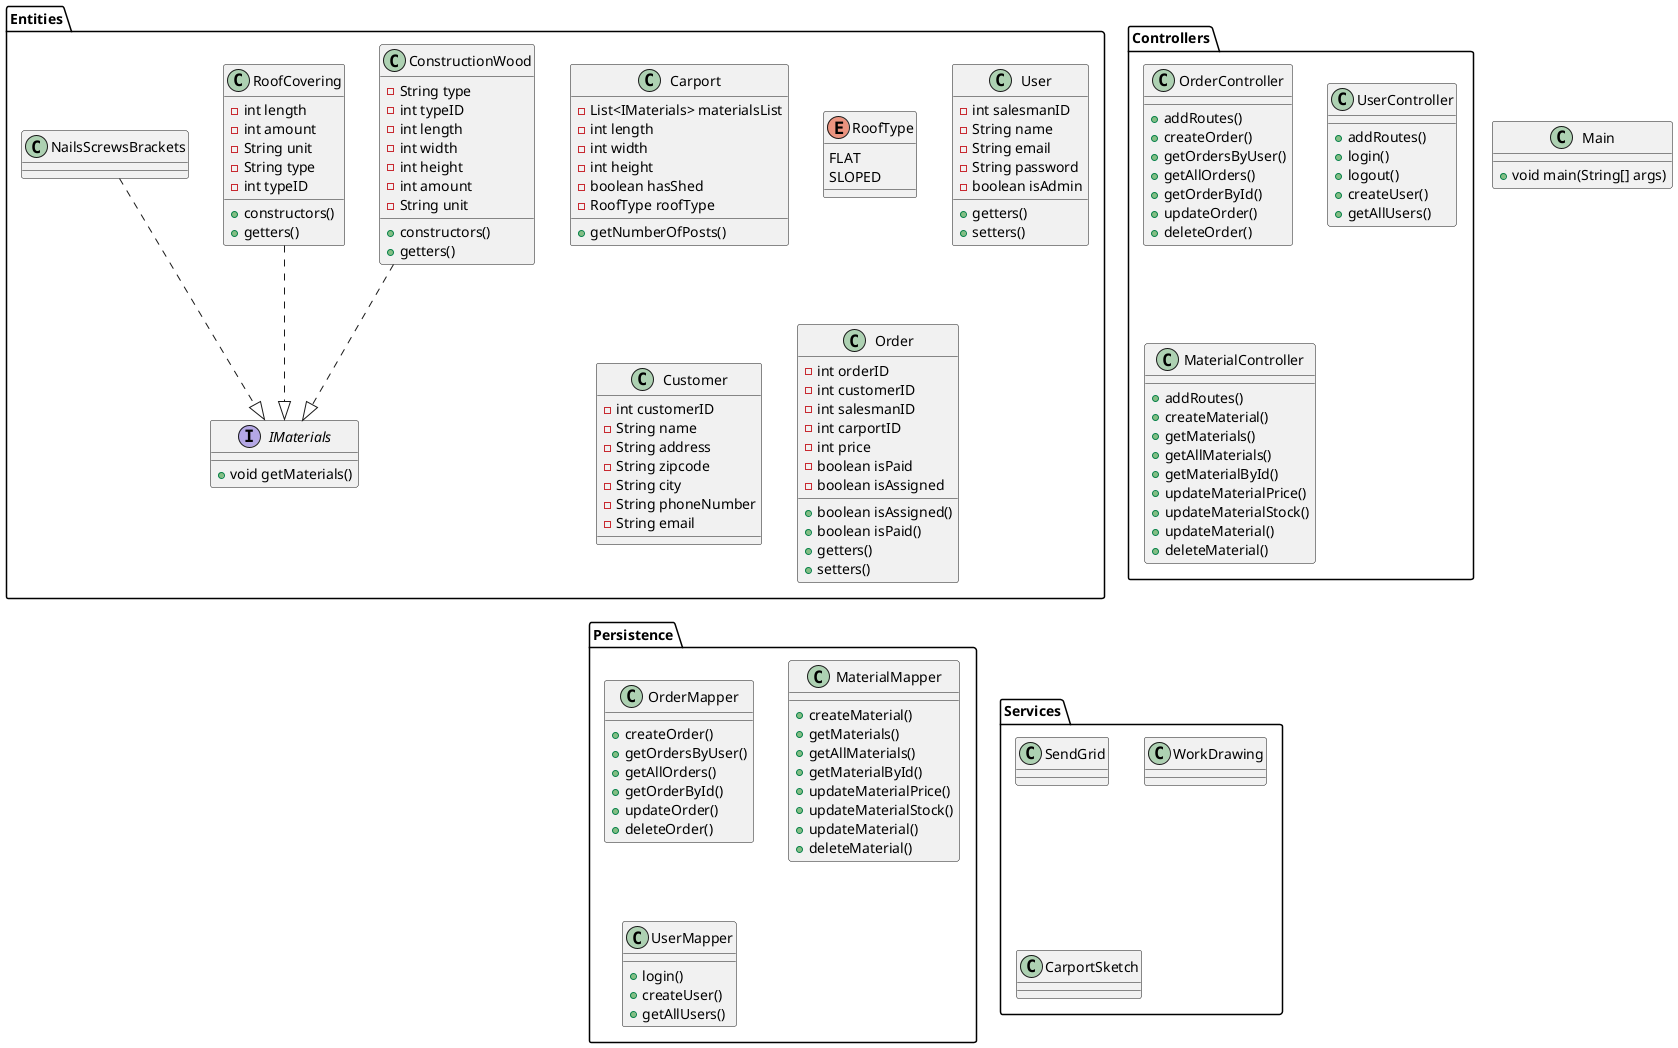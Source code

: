 @startuml
'https://plantuml.com/class-diagram

class Main
{
    + void main(String[] args)
}


package "Entities" {
interface IMaterials
{
+ void getMaterials()
}

class Carport
{
- List<IMaterials> materialsList
-int length
-int width
-int height
-boolean hasShed
-RoofType roofType
+ getNumberOfPosts()
}
enum RoofType
{
    FLAT
    SLOPED
}

class User
{
- int salesmanID
- String name
- String email
- String password
- boolean isAdmin
+ getters()
+ setters()
}
class Customer
{
- int customerID
- String name
- String address
- String zipcode
- String city
- String phoneNumber
- String email

}
class Order
{
- int orderID
- int customerID
- int salesmanID
- int carportID
- int price
- boolean isPaid
- boolean isAssigned
+ boolean isAssigned()
+ boolean isPaid()
+ getters()
+ setters()
}
class ConstructionWood
{
- String type
- int typeID
- int length
- int width
- int height
- int amount
- String unit
+ constructors()
+ getters()
}
class RoofCovering
{
- int length
- int amount
- String unit
- String type
- int typeID
+ constructors()
+ getters()
}
class NailsScrewsBrackets
{


}
}
package "Controllers" {
    class OrderController
    {
    + addRoutes()
    + createOrder()
    + getOrdersByUser()
    + getAllOrders()
    + getOrderById()
    + updateOrder()
    + deleteOrder()
    }
    class UserController
    {
    + addRoutes()
    + login()
    + logout()
    + createUser()
    + getAllUsers()
    }
    class MaterialController
    {
    + addRoutes()
    + createMaterial()
    + getMaterials()
    + getAllMaterials()
    + getMaterialById()
    + updateMaterialPrice()
    + updateMaterialStock()
    + updateMaterial()
    + deleteMaterial()
   }
}
package "Persistence" {
    class OrderMapper
    {
        + createOrder()
        + getOrdersByUser()
        + getAllOrders()
        + getOrderById()
        + updateOrder()
        + deleteOrder()
    }
    class MaterialMapper
    {
        + createMaterial()
        + getMaterials()
        + getAllMaterials()
        + getMaterialById()
        + updateMaterialPrice()
        + updateMaterialStock()
        + updateMaterial()
        + deleteMaterial()
    }
    class UserMapper
    {
        + login()
        + createUser()
        + getAllUsers()
    }
    }

package "Services" {
class SendGrid{}
class WorkDrawing{}
class CarportSketch{}
}

ConstructionWood ..|> IMaterials
RoofCovering ..|> IMaterials
NailsScrewsBrackets ..|> IMaterials


@enduml
implements ..|>
extends <|-- (is-a)
composition *-- (must-have)
Aggregation o-- (can-have)
Associering <--